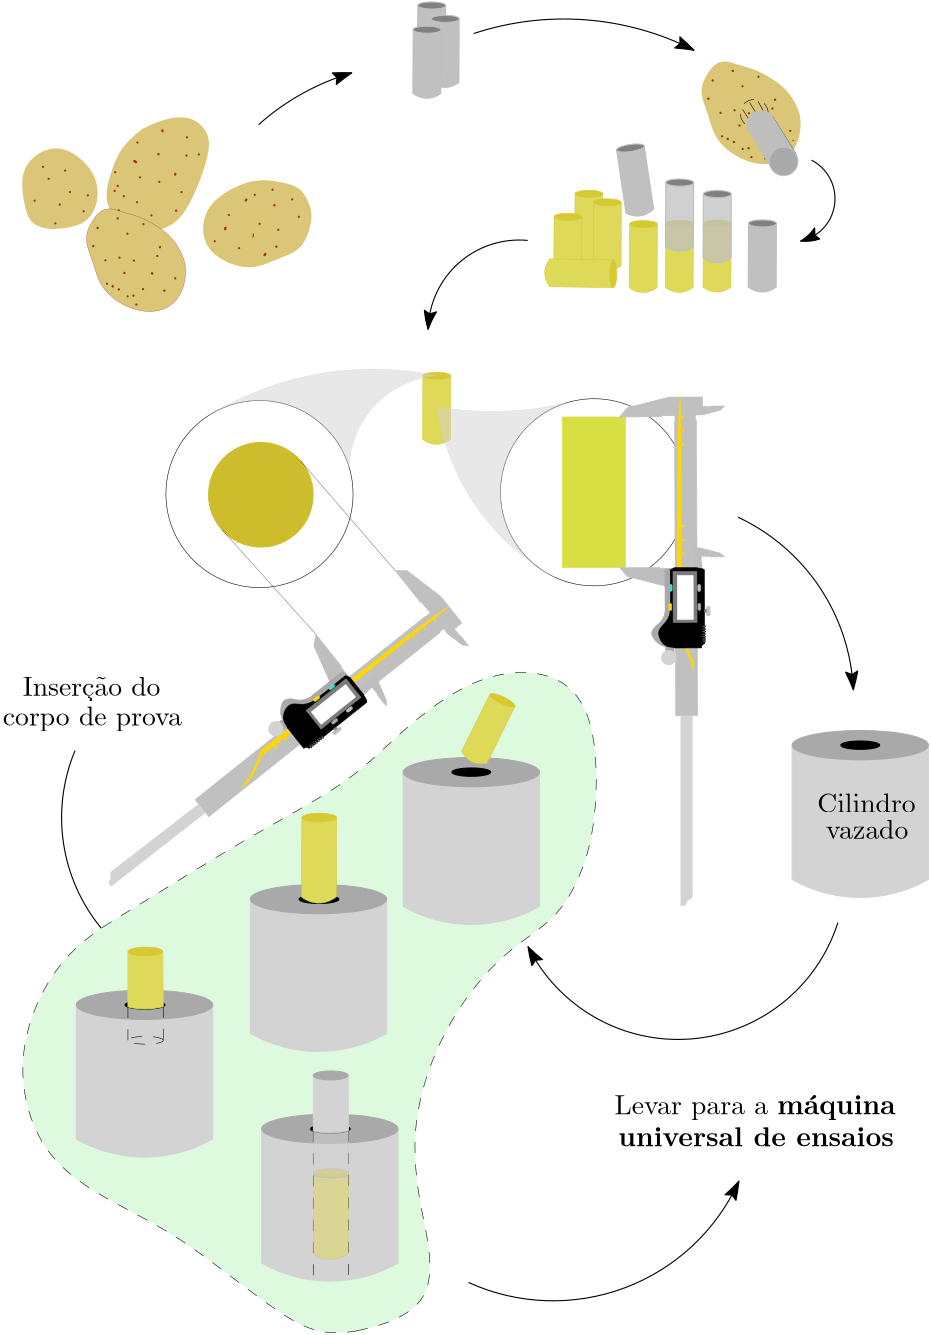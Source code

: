 <?xml version="1.0"?>
<!DOCTYPE ipe SYSTEM "ipe.dtd">
<ipe version="70212" creator="Ipe 7.2.12">
<info created="D:20200710180528" modified="D:20200710185336"/>
<ipestyle name="basic">
<symbol name="arrow/arc(spx)">
<path stroke="sym-stroke" fill="sym-stroke" pen="sym-pen">
0 0 m
-1 0.333 l
-1 -0.333 l
h
</path>
</symbol>
<symbol name="arrow/farc(spx)">
<path stroke="sym-stroke" fill="white" pen="sym-pen">
0 0 m
-1 0.333 l
-1 -0.333 l
h
</path>
</symbol>
<symbol name="arrow/ptarc(spx)">
<path stroke="sym-stroke" fill="sym-stroke" pen="sym-pen">
0 0 m
-1 0.333 l
-0.8 0 l
-1 -0.333 l
h
</path>
</symbol>
<symbol name="arrow/fptarc(spx)">
<path stroke="sym-stroke" fill="white" pen="sym-pen">
0 0 m
-1 0.333 l
-0.8 0 l
-1 -0.333 l
h
</path>
</symbol>
<symbol name="mark/circle(sx)" transformations="translations">
<path fill="sym-stroke">
0.6 0 0 0.6 0 0 e
0.4 0 0 0.4 0 0 e
</path>
</symbol>
<symbol name="mark/disk(sx)" transformations="translations">
<path fill="sym-stroke">
0.6 0 0 0.6 0 0 e
</path>
</symbol>
<symbol name="mark/fdisk(sfx)" transformations="translations">
<group>
<path fill="sym-fill">
0.5 0 0 0.5 0 0 e
</path>
<path fill="sym-stroke" fillrule="eofill">
0.6 0 0 0.6 0 0 e
0.4 0 0 0.4 0 0 e
</path>
</group>
</symbol>
<symbol name="mark/box(sx)" transformations="translations">
<path fill="sym-stroke" fillrule="eofill">
-0.6 -0.6 m
0.6 -0.6 l
0.6 0.6 l
-0.6 0.6 l
h
-0.4 -0.4 m
0.4 -0.4 l
0.4 0.4 l
-0.4 0.4 l
h
</path>
</symbol>
<symbol name="mark/square(sx)" transformations="translations">
<path fill="sym-stroke">
-0.6 -0.6 m
0.6 -0.6 l
0.6 0.6 l
-0.6 0.6 l
h
</path>
</symbol>
<symbol name="mark/fsquare(sfx)" transformations="translations">
<group>
<path fill="sym-fill">
-0.5 -0.5 m
0.5 -0.5 l
0.5 0.5 l
-0.5 0.5 l
h
</path>
<path fill="sym-stroke" fillrule="eofill">
-0.6 -0.6 m
0.6 -0.6 l
0.6 0.6 l
-0.6 0.6 l
h
-0.4 -0.4 m
0.4 -0.4 l
0.4 0.4 l
-0.4 0.4 l
h
</path>
</group>
</symbol>
<symbol name="mark/cross(sx)" transformations="translations">
<group>
<path fill="sym-stroke">
-0.43 -0.57 m
0.57 0.43 l
0.43 0.57 l
-0.57 -0.43 l
h
</path>
<path fill="sym-stroke">
-0.43 0.57 m
0.57 -0.43 l
0.43 -0.57 l
-0.57 0.43 l
h
</path>
</group>
</symbol>
<symbol name="arrow/fnormal(spx)">
<path stroke="sym-stroke" fill="white" pen="sym-pen">
0 0 m
-1 0.333 l
-1 -0.333 l
h
</path>
</symbol>
<symbol name="arrow/pointed(spx)">
<path stroke="sym-stroke" fill="sym-stroke" pen="sym-pen">
0 0 m
-1 0.333 l
-0.8 0 l
-1 -0.333 l
h
</path>
</symbol>
<symbol name="arrow/fpointed(spx)">
<path stroke="sym-stroke" fill="white" pen="sym-pen">
0 0 m
-1 0.333 l
-0.8 0 l
-1 -0.333 l
h
</path>
</symbol>
<symbol name="arrow/linear(spx)">
<path stroke="sym-stroke" pen="sym-pen">
-1 0.333 m
0 0 l
-1 -0.333 l
</path>
</symbol>
<symbol name="arrow/fdouble(spx)">
<path stroke="sym-stroke" fill="white" pen="sym-pen">
0 0 m
-1 0.333 l
-1 -0.333 l
h
-1 0 m
-2 0.333 l
-2 -0.333 l
h
</path>
</symbol>
<symbol name="arrow/double(spx)">
<path stroke="sym-stroke" fill="sym-stroke" pen="sym-pen">
0 0 m
-1 0.333 l
-1 -0.333 l
h
-1 0 m
-2 0.333 l
-2 -0.333 l
h
</path>
</symbol>
<pen name="heavier" value="0.8"/>
<pen name="fat" value="1.2"/>
<pen name="ultrafat" value="2"/>
<symbolsize name="large" value="5"/>
<symbolsize name="small" value="2"/>
<symbolsize name="tiny" value="1.1"/>
<arrowsize name="large" value="10"/>
<arrowsize name="small" value="5"/>
<arrowsize name="tiny" value="3"/>
<color name="red" value="1 0 0"/>
<color name="green" value="0 1 0"/>
<color name="blue" value="0 0 1"/>
<color name="yellow" value="1 1 0"/>
<color name="orange" value="1 0.647 0"/>
<color name="gold" value="1 0.843 0"/>
<color name="purple" value="0.627 0.125 0.941"/>
<color name="gray" value="0.745"/>
<color name="brown" value="0.647 0.165 0.165"/>
<color name="navy" value="0 0 0.502"/>
<color name="pink" value="1 0.753 0.796"/>
<color name="seagreen" value="0.18 0.545 0.341"/>
<color name="turquoise" value="0.251 0.878 0.816"/>
<color name="violet" value="0.933 0.51 0.933"/>
<color name="darkblue" value="0 0 0.545"/>
<color name="darkcyan" value="0 0.545 0.545"/>
<color name="darkgray" value="0.663"/>
<color name="darkgreen" value="0 0.392 0"/>
<color name="darkmagenta" value="0.545 0 0.545"/>
<color name="darkorange" value="1 0.549 0"/>
<color name="darkred" value="0.545 0 0"/>
<color name="lightblue" value="0.678 0.847 0.902"/>
<color name="lightcyan" value="0.878 1 1"/>
<color name="lightgray" value="0.827"/>
<color name="lightgreen" value="0.565 0.933 0.565"/>
<color name="lightyellow" value="1 1 0.878"/>
<dashstyle name="dashed" value="[4] 0"/>
<dashstyle name="dotted" value="[1 3] 0"/>
<dashstyle name="dash dotted" value="[4 2 1 2] 0"/>
<dashstyle name="dash dot dotted" value="[4 2 1 2 1 2] 0"/>
<textsize name="large" value="\large"/>
<textsize name="Large" value="\Large"/>
<textsize name="LARGE" value="\LARGE"/>
<textsize name="huge" value="\huge"/>
<textsize name="Huge" value="\Huge"/>
<textsize name="small" value="\small"/>
<textsize name="footnote" value="\footnotesize"/>
<textsize name="tiny" value="\tiny"/>
<textstyle name="center" begin="\begin{center}" end="\end{center}"/>
<textstyle name="itemize" begin="\begin{itemize}" end="\end{itemize}"/>
<textstyle name="item" begin="\begin{itemize}\item{}" end="\end{itemize}"/>
<gridsize name="4 pts" value="4"/>
<gridsize name="8 pts (~3 mm)" value="8"/>
<gridsize name="16 pts (~6 mm)" value="16"/>
<gridsize name="32 pts (~12 mm)" value="32"/>
<gridsize name="10 pts (~3.5 mm)" value="10"/>
<gridsize name="20 pts (~7 mm)" value="20"/>
<gridsize name="14 pts (~5 mm)" value="14"/>
<gridsize name="28 pts (~10 mm)" value="28"/>
<gridsize name="56 pts (~20 mm)" value="56"/>
<anglesize name="90 deg" value="90"/>
<anglesize name="60 deg" value="60"/>
<anglesize name="45 deg" value="45"/>
<anglesize name="30 deg" value="30"/>
<anglesize name="22.5 deg" value="22.5"/>
<opacity name="10%" value="0.1"/>
<opacity name="30%" value="0.3"/>
<opacity name="50%" value="0.5"/>
<opacity name="75%" value="0.75"/>
<tiling name="falling" angle="-60" step="4" width="1"/>
<tiling name="rising" angle="30" step="4" width="1"/>
</ipestyle>
<page>
<layer name="alpha"/>
<view layers="alpha" active="alpha"/>
<path layer="alpha" matrix="1 0 0 1 16 -48" fill="0.859 0.773 0.467">
168.193 727.742 m
181.514 734.641
192.694 728.456
192.456 718.227
184.678 698.091
177.301 691.257
165.476 690.172
152.891 699.285
157.447 714.798
161.136 722.501
168.193 727.742 c
</path>
<path matrix="1 0 0 1 16 -48" fill="0.859 0.773 0.467">
221.984 707.529 m
212.22 710.241
203.324 708.289
191.825 701.237
188.895 691.148
192.584 681.818
206.579 676.285
215.8 680.624
224.154 683.554
227.3 688.11
230.012 697.223
226.541 704.275
224.696 706.336
221.984 707.529 c
</path>
<path matrix="1 0 0 1 16 -48" fill="0.859 0.773 0.467">
135.946 691.627 m
145.493 692.17
150.809 696.726
152.653 704.863
150.483 713.108
141.696 720.81
133.451 721.027
126.725 716.145
124.229 709.528
125.64 699.113
128.215 692.05
135.946 691.627 c
</path>
<path matrix="1 0 0 1 16 -48" stroke="brown" pen="0.8" cap="1" join="1">
132.322 714.055 m
132.322 714.055 l
</path>
<path matrix="1 0 0 1 16 -48" stroke="brown" pen="0.8" cap="1" join="1">
134.379 709.748 m
134.379 709.748 l
</path>
<path matrix="1 0 0 1 16 -48" stroke="brown" pen="0.8" cap="1" join="1">
140.292 712.705 m
140.292 712.705 l
</path>
<path matrix="1 0 0 1 16 -48" stroke="brown" pen="0.8" cap="1" join="1">
142.028 704.992 m
142.028 704.992 l
</path>
<path matrix="1 0 0 1 16 -48" stroke="brown" pen="0.8" cap="1" join="1">
138.364 700.492 m
138.364 700.492 l
</path>
<path matrix="1 0 0 1 16 -48" stroke="brown" pen="0.8" cap="1" join="1">
129.301 701.842 m
129.301 701.842 l
</path>
<path matrix="1 0 0 1 16 -48" stroke="brown" pen="0.8" cap="1" join="1">
136.757 693.679 m
136.757 693.679 l
</path>
<path matrix="1 0 0 1 16 -48" stroke="brown" pen="0.8" cap="1" join="1">
146.977 698.05 m
146.977 698.05 l
</path>
<path matrix="1 0 0 1 16 -48" stroke="brown" pen="0.8" cap="1" join="1">
148.456 703.771 m
148.456 703.771 l
</path>
<path matrix="1 0 0 1 16 -48" stroke="brown" pen="0.8" cap="1" join="1">
171.366 696.603 m
171.366 696.603 l
</path>
<path matrix="1 0 0 1 16 -48" stroke="brown" pen="0.8" cap="1" join="1">
179.937 711.574 m
179.937 711.249 l
</path>
<path matrix="1 0 0 1 16 -48" stroke="brown" pen="0.8" cap="1" join="1">
174.187 708.645 m
174.187 708.645 l
</path>
<path matrix="1 0 0 1 16 -48" stroke="brown" pen="0.8" cap="1" join="1">
167.243 710.272 m
167.243 710.272 l
</path>
<path matrix="1 0 0 1 16 -48" stroke="brown" pen="0.8" cap="1" join="1">
165.182 716.13 m
165.399 716.13 l
165.725 715.805 l
165.725 715.697 l
165.833 715.697 l
</path>
<path matrix="1 0 0 1 16 -48" stroke="brown" pen="0.8" cap="1" join="1">
173.861 718.626 m
173.97 718.626 l
</path>
<path matrix="1 0 0 1 16 -48" stroke="brown" pen="0.8" cap="1" join="1">
184.168 724.701 m
184.168 724.701 l
</path>
<path matrix="1 0 0 1 16 -48" stroke="brown" pen="0.8" cap="1" join="1">
175.272 727.196 m
175.272 726.979 l
175.38 726.871 l
</path>
<path matrix="1 0 0 1 16 -48" stroke="brown" pen="0.8" cap="1" join="1">
158.131 705.39 m
158.131 705.39 l
</path>
<path matrix="1 0 0 1 16 -48" stroke="brown" pen="0.8" cap="1" join="1">
163.88 693.457 m
163.88 693.457 l
</path>
<path matrix="1 0 0 1 16 -48" stroke="brown" pen="0.8" cap="1" join="1">
182.215 704.956 m
182.215 704.956 l
</path>
<path matrix="1 0 0 1 16 -48" stroke="brown" pen="0.8" cap="1" join="1">
180.262 698.23 m
180.262 698.339 l
</path>
<path matrix="1 0 0 1 16 -48" stroke="brown" pen="0.8" cap="1" join="1">
202.936 684.778 m
202.936 684.778 l
</path>
<path matrix="1 0 0 1 16 -48" stroke="brown" pen="0.8" cap="1" join="1">
217.039 691.395 m
217.039 691.395 l
</path>
<path matrix="1 0 0 1 16 -48" stroke="brown" pen="0.8" cap="1" join="1">
208.577 703.98 m
208.577 703.98 l
</path>
<path matrix="1 0 0 1 16 -48" stroke="brown" pen="0.8" cap="1" join="1">
205.54 702.244 m
205.431 702.136 l
205.431 702.027 l
205.323 702.027 l
205.323 701.919 l
</path>
<path matrix="1 0 0 1 16 -48" stroke="brown" pen="0.8" cap="1" join="1">
199.247 696.711 m
199.247 696.711 l
</path>
<path matrix="1 0 0 1 16 -48" stroke="brown" pen="0.8" cap="1" join="1">
198.054 692.155 m
197.945 692.046 l
197.945 691.612 l
</path>
<path matrix="1 0 0 1 16 -48" stroke="brown" pen="0.8" cap="1" join="1">
194.148 687.273 m
194.148 687.273 l
</path>
<path matrix="1 0 0 1 16 -48" stroke="brown" pen="0.8" cap="1" join="1">
224.416 696.06 m
224.416 696.06 l
</path>
<path matrix="1 0 0 1 16 -48" stroke="brown" pen="0.8" cap="1" join="1">
216.388 685.32 m
216.28 685.32 l
</path>
<path matrix="1 0 0 1 16 -48" stroke="brown" pen="0.8" cap="1" join="1">
212.374 682.716 m
212.374 682.608 l
212.157 682.282 l
212.049 682.282 l
</path>
<path matrix="1 0 0 1 16 -48" stroke="brown" pen="0.8" cap="1" join="1">
210.313 693.565 m
210.313 693.565 l
</path>
<path matrix="1 0 0 1 16 -48" stroke="brown" cap="1" join="1">
208.035 689.877 m
208.035 689.117 l
207.926 688.9 l
207.926 688.792 l
</path>
<path matrix="1 0 0 1 16 -48" stroke="brown" pen="0.8" cap="1" join="1">
222.03 702.353 m
222.03 702.353 l
</path>
<path matrix="1 0 0 1 16 -48" stroke="brown" pen="0.8" cap="1" join="1">
215.629 700.291 m
215.629 700.183 l
</path>
<path matrix="1 0 0 1 16 -48" stroke="brown" pen="0.8" cap="1" join="1">
214.978 705.824 m
214.978 705.824 l
</path>
<path matrix="1 0 0 1 16 -48" stroke="brown" pen="0.8" cap="1" join="1">
166.192 701.323 m
166.192 701.323 l
</path>
<path matrix="1 0 0 1 16 -48" stroke="brown" pen="0.8" cap="1" join="1">
169.671 692.534 m
169.671 692.534 l
</path>
<path matrix="1 0 0 1 16 -48" stroke="brown" pen="0.8" cap="1" join="1">
167.291 693.998 m
167.291 693.998 l
</path>
<path matrix="1 0 0 1 16 -48" stroke="brown" pen="0.8" cap="1" join="1">
161.981 696.013 m
161.981 696.013 l
</path>
<path matrix="1 0 0 1 16 -48" stroke="brown" pen="0.8" cap="1" join="1">
159.6 698.393 m
159.6 698.393 l
</path>
<path matrix="1 0 0 1 16 -48" stroke="brown" pen="0.8" cap="1" join="1">
161.431 703.52 m
161.431 703.52 l
</path>
<path matrix="1 0 0 1 16 -48" stroke="brown" pen="0.8" cap="1" join="1">
159.234 707.182 m
159.234 707.182 l
</path>
<path matrix="1 0 0 1 16 -48" stroke="brown" pen="0.8" cap="1" join="1">
158.319 712.126 m
158.319 712.126 l
</path>
<path matrix="1 0 0 1 27.4613 -36.7026" stroke="brown" fill="0.859 0.773 0.467" pen="0.1" cap="1">
160.714 682.039 m
158.882 683.229
156.596 683.978
156.733 684.509
146.427 687.438 c
142.305 688.306
138.399 683.315
135.361 676.806
139.375 667.801
141.22 659.014
151.743 650.986
163.894 649.901
171.379 656.627
172.79 666.717
170.511 672.683
166.497 678.65
160.714 682.066 c
</path>
<path matrix="1 0 0 1 16 -48" stroke="0.502 0.251 0" pen="0.8" cap="1" join="1">
162.734 689.977 m
162.734 689.977 l
</path>
<path matrix="1 0 0 1 16 -48" stroke="0.502 0.251 0" pen="0.8" cap="1" join="1">
151.991 692.038 m
151.991 692.101 l
</path>
<path matrix="1 0 0 1 16 -48" stroke="0.502 0.251 0" pen="0.8" cap="1" join="1">
159.861 681.358 m
159.861 681.358 l
</path>
<path matrix="1 0 0 1 16 -48" stroke="0.502 0.251 0" pen="0.8" cap="1" join="1">
173.477 681.982 m
173.477 681.982 l
</path>
<path matrix="1 0 0 1 16 -48" stroke="0.502 0.251 0" pen="0.8" cap="1" join="1">
174.414 685.105 m
174.476 685.168 l
</path>
<path matrix="1 0 0 1 16 -48" stroke="0.502 0.251 0" pen="0.8" cap="1" join="1">
179.91 673.925 m
179.91 673.925 l
</path>
<path matrix="1 0 0 1 16 -48" stroke="0.502 0.251 0" pen="0.8" cap="1" join="1">
176.038 669.49 m
175.975 669.49 l
</path>
<path matrix="1 0 0 1 16 -48" stroke="0.502 0.251 0" pen="0.8" cap="1" join="1">
165.919 664.494 m
165.919 664.494 l
</path>
<path matrix="1 0 0 1 16 -48" stroke="0.502 0.251 0" pen="0.8" cap="1" join="1">
164.92 667.742 m
164.92 667.679 l
</path>
<path matrix="1 0 0 1 16 -48" stroke="0.502 0.251 0" pen="0.8" cap="1" join="1">
162.796 667.429 m
162.796 667.429 l
</path>
<path matrix="1 0 0 1 16 -48" stroke="0.502 0.251 0" pen="0.8" cap="1" join="1">
159.673 669.928 m
159.611 669.928 l
</path>
<path matrix="1 0 0 1 16 -48" stroke="0.502 0.251 0" pen="0.8" cap="1" join="1">
157.425 670.989 m
157.425 671.114 l
</path>
<path matrix="1 0 0 1 16 -48" stroke="0.502 0.251 0" pen="0.8" cap="1" join="1">
155.364 671.989 m
155.364 671.989 l
</path>
<path matrix="1 0 0 1 16 -48" stroke="0.502 0.251 0" pen="0.8" cap="1" join="1">
161.61 675.861 m
161.672 675.861 l
</path>
<path matrix="1 0 0 1 16 -48" stroke="0.502 0.251 0" pen="0.8" cap="1" join="1">
168.355 670.053 m
168.355 670.053 l
</path>
<path matrix="1 0 0 1 16 -48" stroke="0.502 0.251 0" pen="0.8" cap="1" join="1">
171.665 675.611 m
171.665 675.736 l
171.541 675.736 l
</path>
<path matrix="1 0 0 1 16 -48" stroke="0.502 0.251 0" pen="0.8" cap="1" join="1">
165.045 680.296 m
165.045 680.296 l
</path>
<path matrix="1 0 0 1 16 -48" stroke="0.502 0.251 0" pen="0.8" cap="1" join="1">
168.48 693.412 m
168.48 693.412 l
</path>
<path matrix="1 0 0 1 16 -48" stroke="0.502 0.251 0" pen="0.8" cap="1" join="1">
159.236 695.536 m
159.236 695.473 l
</path>
<path matrix="1 0 0 1 16 -48" stroke="0.502 0.251 0" pen="0.8" cap="1" join="1">
154.802 680.421 m
154.802 680.421 l
</path>
<path matrix="1 0 0 1 16 -48" stroke="0.502 0.251 0" pen="0.8" cap="1" join="1">
150.429 685.48 m
150.429 685.542 l
</path>
<path matrix="1 0 0 1 16 -48" stroke="0.502 0.251 0" pen="0.8" cap="1" join="1">
188.443 718.543 m
188.443 718.543 l
</path>
<path matrix="1 0 0 1 16 -48" stroke="0.502 0.251 0" pen="0.8" cap="1" join="1">
183.972 718.11 m
183.972 718.11 l
</path>
<path matrix="1 0 0 1 16 -48" stroke="0.502 0.251 0" pen="0.8" cap="1" join="1">
166.327 722.822 m
166.327 722.822 l
</path>
<path matrix="0.524893 0 0 0.777901 106.583 153.99" stroke="gray" fill="0.753">
336.622 733.175 m
336.385 703.468 l
21.3727 0 0 21.3727 345.953 722.579 355.52 703.468 a
355.706 733.023 l
</path>
<path matrix="0.323666 0 0.00209453 0.479679 172.834 373.057" stroke="gray" fill="0.502">
15.5036 0 -0.405716 2.67772 351.976 731.899 e
</path>
<path matrix="0.524893 0 0 0.777901 111.438 149.193" stroke="gray" fill="0.753">
336.622 733.175 m
336.385 703.468 l
21.3727 0 0 21.3727 345.953 722.579 355.52 703.468 a
355.706 733.023 l
</path>
<path matrix="0.323666 0 0.00209453 0.479679 177.689 368.26" stroke="gray" fill="0.502">
15.5036 0 -0.405716 2.67772 351.976 731.899 e
</path>
<path matrix="0.524893 0 0 0.777901 104.922 145.279" stroke="gray" fill="0.753">
336.622 733.175 m
336.385 703.468 l
21.3727 0 0 21.3727 345.953 722.579 355.52 703.468 a
355.706 733.023 l
</path>
<path matrix="0.323666 0 0.00209453 0.479679 171.172 364.346" stroke="gray" fill="0.502">
15.5036 0 -0.405716 2.67772 351.976 731.899 e
</path>
<path matrix="1 0 0 1 237.432 5.0694" stroke="brown" pen="0.8" cap="1" join="1">
163.88 693.457 m
163.88 693.457 l
</path>
<path matrix="1 0 0 1 237.432 5.0694" stroke="brown" pen="0.8" cap="1" join="1">
169.671 692.534 m
169.671 692.534 l
</path>
<path matrix="1 0 0 1 237.432 5.0694" stroke="brown" pen="0.8" cap="1" join="1">
167.291 693.998 m
167.291 693.998 l
</path>
<path matrix="1 0 0 1 237.432 5.0694" stroke="brown" pen="0.8" cap="1" join="1">
161.981 696.013 m
161.981 696.013 l
</path>
<path matrix="1 0 0 1 248.894 16.3668" fill="0.859 0.773 0.467">
160.714 682.039 m
158.882 683.229
156.596 683.978
156.733 684.509
146.427 687.438 c
142.305 688.306
138.399 683.315
135.361 676.806
139.375 667.801
141.22 659.014
151.743 650.986
163.894 649.901
171.379 656.627
172.79 666.717
170.511 672.683
166.497 678.65
160.714 682.066 c
</path>
<path matrix="1 0 0 1 237.432 5.0694" stroke="0.502 0.251 0" pen="0.8" cap="1" join="1">
162.734 689.977 m
162.734 689.977 l
</path>
<path matrix="1 0 0 1 237.432 5.0694" stroke="0.502 0.251 0" pen="0.8" cap="1" join="1">
151.991 692.038 m
151.991 692.101 l
</path>
<path matrix="1 0 0 1 237.432 5.0694" stroke="0.502 0.251 0" pen="0.8" cap="1" join="1">
159.861 681.358 m
159.861 681.358 l
</path>
<path matrix="1 0 0 1 237.432 5.0694" stroke="0.502 0.251 0" pen="0.8" cap="1" join="1">
173.477 681.982 m
173.477 681.982 l
</path>
<path matrix="1 0 0 1 237.432 5.0694" stroke="0.502 0.251 0" pen="0.8" cap="1" join="1">
174.414 685.105 m
174.476 685.168 l
</path>
<path matrix="1 0 0 1 237.432 5.0694" stroke="0.502 0.251 0" pen="0.8" cap="1" join="1">
179.91 673.925 m
179.91 673.925 l
</path>
<path matrix="1 0 0 1 237.432 5.0694" stroke="0.502 0.251 0" pen="0.8" cap="1" join="1">
176.038 669.49 m
175.975 669.49 l
</path>
<path matrix="1 0 0 1 237.432 5.0694" stroke="0.502 0.251 0" pen="0.8" cap="1" join="1">
172.79 663.807 m
172.79 663.807 l
</path>
<path matrix="1 0 0 1 237.432 5.0694" stroke="0.502 0.251 0" pen="0.8" cap="1" join="1">
170.978 663.994 m
170.916 663.994 l
</path>
<path matrix="1 0 0 1 237.432 5.0694" stroke="0.502 0.251 0" pen="0.8" cap="1" join="1">
165.919 664.494 m
165.919 664.494 l
</path>
<path matrix="1 0 0 1 237.432 5.0694" stroke="0.502 0.251 0" pen="0.8" cap="1" join="1">
164.92 667.742 m
164.92 667.679 l
</path>
<path matrix="1 0 0 1 237.432 5.0694" stroke="0.502 0.251 0" pen="0.8" cap="1" join="1">
162.796 667.429 m
162.796 667.429 l
</path>
<path matrix="1 0 0 1 237.432 5.0694" stroke="0.502 0.251 0" pen="0.8" cap="1" join="1">
159.673 669.928 m
159.611 669.928 l
</path>
<path matrix="1 0 0 1 237.432 5.0694" stroke="0.502 0.251 0" pen="0.8" cap="1" join="1">
157.425 670.989 m
157.425 671.114 l
</path>
<path matrix="1 0 0 1 237.432 5.0694" stroke="0.502 0.251 0" pen="0.8" cap="1" join="1">
155.364 671.989 m
155.364 671.989 l
</path>
<path matrix="1 0 0 1 237.432 5.0694" stroke="0.502 0.251 0" pen="0.8" cap="1" join="1">
161.61 675.861 m
161.672 675.861 l
</path>
<path matrix="1 0 0 1 237.432 5.0694" stroke="0.502 0.251 0" pen="0.8" cap="1" join="1">
168.355 670.053 m
168.355 670.053 l
</path>
<path matrix="1 0 0 1 237.432 5.0694" stroke="0.502 0.251 0" pen="0.8" cap="1" join="1">
171.665 675.611 m
171.665 675.736 l
171.541 675.736 l
</path>
<path matrix="1 0 0 1 237.432 5.0694" stroke="0.502 0.251 0" pen="0.8" cap="1" join="1">
165.045 680.296 m
165.045 680.296 l
</path>
<path matrix="1 0 0 1 237.432 5.0694" stroke="0.502 0.251 0" pen="0.8" cap="1" join="1">
168.48 693.412 m
168.48 693.412 l
</path>
<path matrix="1 0 0 1 237.432 5.0694" stroke="0.502 0.251 0" pen="0.8" cap="1" join="1">
159.236 695.536 m
159.236 695.473 l
</path>
<path matrix="1 0 0 1 237.432 5.0694" stroke="0.502 0.251 0" pen="0.8" cap="1" join="1">
154.802 680.421 m
154.802 680.421 l
</path>
<path matrix="1 0 0 1 237.432 5.0694" stroke="0.502 0.251 0" pen="0.8" cap="1" join="1">
150.429 685.48 m
150.429 685.542 l
</path>
<path matrix="1 0 0 1 -17.2371 -16.9247" stroke="0" cap="1">
435.568 692.446 m
435.568 692.446 l
</path>
<path matrix="0.791578 0 0 0.791578 67.1245 134.593" stroke="0" dash="dashed" pen="0.2">
6.36092 0 0 6.36092 426.064 695.68 e
</path>
<path matrix="0.791578 0 0 0.791578 69.5888 130.479" stroke="0">
441.879 682.418 m
431.032 699.654 l
</path>
<path matrix="0.791578 0 0 0.791578 69.5893 130.479" stroke="0" dash="dashed" pen="0.2">
420.342 698.486 m
417.158 703.505 l
</path>
<path matrix="0.791578 0 0 0.791578 69.5893 130.479" stroke="0" dash="dashed" pen="0.2">
423.507 701.519 m
420.307 706.663 l
</path>
<path matrix="0.791578 0 0 0.791578 69.5893 130.479" stroke="0" dash="dashed" pen="0.2">
427.149 701.959 m
424.251 707.103 l
</path>
<path matrix="0.791578 0 0 0.791578 69.589 130.48" stroke="gray" fill="gray">
441.739 682.641 m
6.49604 0 0 6.49604 436.312 679.07 430.125 677.09 a
421.254 691.519 l
6.36243 0 0 -6.36243 426.058 695.69 431.805 698.421 a
441.385 683.128 l
</path>
<path matrix="0.791578 0 0 0.791578 69.5892 130.48" stroke="gray" fill="darkgray">
6.49604 0 0 6.49604 436.312 679.07 e
</path>
<path matrix="0.524893 0 0 0.777901 163.18 86.226" stroke="0.839 0.788 0.196" fill="0.875 0.851 0.349" pen="0.2">
336.622 733.175 m
336.385 703.468 l
21.3727 0 0 21.3727 345.953 722.579 355.52 703.468 a
355.706 733.023 l
</path>
<path matrix="0.323666 0 0.00209453 0.479679 229.43 305.293" stroke="0.839 0.788 0.196" fill="0.839 0.788 0.196" pen="0.2">
15.5036 0 -0.405716 2.67772 351.976 731.899 e
</path>
<path matrix="0.524893 0 0 0.777901 169.834 83.1423" stroke="0.839 0.788 0.196" fill="0.875 0.851 0.349" pen="0.2">
336.622 733.175 m
336.385 703.468 l
21.3727 0 0 21.3727 345.953 722.579 355.52 703.468 a
355.706 733.023 l
</path>
<path matrix="0.323666 0 0.00209453 0.479679 236.084 302.209" stroke="0.839 0.788 0.196" fill="0.839 0.788 0.196" pen="0.2">
15.5036 0 -0.405716 2.67772 351.976 731.899 e
</path>
<path matrix="0.524893 0 0 0.777901 155.634 77.9495" stroke="0.839 0.788 0.196" fill="0.875 0.851 0.349" pen="0.2">
336.622 733.175 m
336.385 703.468 l
21.3727 0 0 21.3727 345.953 722.579 355.52 703.468 a
355.706 733.023 l
</path>
<path matrix="0.323666 0 0.00209453 0.479679 221.884 297.016" stroke="0.839 0.788 0.196" fill="0.839 0.788 0.196" pen="0.2">
15.5036 0 -0.405716 2.67772 351.976 731.899 e
</path>
<path matrix="-0.00108152 -0.524871 0.777919 -0.00706211 -216.15 814.464" stroke="0.839 0.788 0.196" fill="0.875 0.851 0.349" pen="0.2">
336.622 733.175 m
336.385 703.468 l
21.3727 0 0 21.3727 345.953 722.579 355.52 703.468 a
355.706 733.023 l
</path>
<path matrix="-0.0006669 -0.323653 0.479685 -0.00644917 2.7849 746.228" stroke="0.839 0.788 0.196" fill="0.839 0.788 0.196" pen="0.2">
15.5036 0 -0.405716 2.67772 351.976 731.899 e
</path>
<path matrix="0.524893 0 0 0.777901 209.374 75.5077" stroke="0.839 0.788 0.196" fill="0.875 0.851 0.349" pen="0.2">
336.622 733.175 m
336.385 703.468 l
21.3727 0 0 21.3727 345.953 722.579 355.52 703.468 a
355.706 733.023 l
</path>
<path matrix="0.323666 0 0.00209453 0.479679 275.624 294.574" stroke="0.839 0.788 0.196" fill="0.839 0.788 0.196" pen="0.2">
15.5036 0 -0.405716 2.67772 351.976 731.899 e
</path>
<path matrix="0.524893 0 0 0.777901 209.395 86.123" stroke="gray" fill="0.753" opacity="75%" stroke-opacity="opaque">
336.622 733.175 m
336.385 703.468 l
21.3727 0 0 21.3727 345.953 722.579 355.52 703.468 a
355.706 733.023 l
</path>
<path matrix="0.323666 0 0.00209453 0.479679 275.645 305.19" stroke="gray" fill="0.502">
15.5036 0 -0.405716 2.67772 351.976 731.899 e
</path>
<path matrix="0.524893 0 0 0.777901 195.796 75.4091" stroke="0.839 0.788 0.196" fill="0.875 0.851 0.349" pen="0.2">
336.622 733.175 m
336.385 703.468 l
21.3727 0 0 21.3727 345.953 722.579 355.52 703.468 a
355.706 733.023 l
</path>
<path matrix="0.323666 0 0.00209453 0.479679 262.046 294.476" stroke="0.839 0.788 0.196" fill="0.839 0.788 0.196" pen="0.2">
15.5036 0 -0.405716 2.67772 351.976 731.899 e
</path>
<path matrix="0.524893 0 0 0.777901 195.87 90.253" stroke="gray" fill="0.753" opacity="75%" stroke-opacity="opaque">
336.622 733.175 m
336.385 703.468 l
21.3727 0 0 21.3727 345.953 722.579 355.52 703.468 a
355.706 733.023 l
</path>
<path matrix="0.323666 0 0.00209453 0.479679 262.12 309.32" stroke="gray" fill="0.502">
15.5036 0 -0.405716 2.67772 351.976 731.899 e
</path>
<path matrix="0.524893 0 0 0.777901 182.794 75.332" stroke="0.839 0.788 0.196" fill="0.875 0.851 0.349" pen="0.2">
336.622 733.175 m
336.385 703.468 l
21.3727 0 0 21.3727 345.953 722.579 355.52 703.468 a
355.706 733.023 l
</path>
<path matrix="0.323666 0 0.00209453 0.479679 249.044 294.398" stroke="0.839 0.788 0.196" fill="0.839 0.788 0.196" pen="0.2">
15.5036 0 -0.405716 2.67772 351.976 731.899 e
</path>
<path matrix="0.518722 0.0802498 -0.118932 0.768756 267.398 81.601" stroke="gray" fill="0.753">
336.622 733.175 m
336.385 703.468 l
21.3727 0 0 21.3727 345.953 722.579 355.52 703.468 a
355.706 733.023 l
</path>
<path matrix="0.319861 0.0494846 -0.0712672 0.47436 299.377 308.221" stroke="gray" fill="0.502">
15.5036 0 -0.405716 2.67772 351.976 731.899 e
</path>
<path matrix="0.524893 0 0 0.777901 225.645 75.5466" stroke="gray" fill="0.753">
336.622 733.175 m
336.385 703.468 l
21.3727 0 0 21.3727 345.953 722.579 355.52 703.468 a
355.706 733.023 l
</path>
<path matrix="0.323666 0 0.00209453 0.479679 291.895 294.613" stroke="gray" fill="0.502">
15.5036 0 -0.405716 2.67772 351.976 731.899 e
</path>
<path matrix="0.524843 0.00548878 -0.00267626 0.777946 110.357 18.7836" stroke="0.839 0.788 0.196" fill="0.875 0.851 0.349" pen="0.2">
336.622 733.175 m
336.385 703.468 l
21.3727 0 0 21.3727 345.953 722.579 355.52 703.468 a
355.706 733.023 l
</path>
<path matrix="0.323636 0.00338457 0.00044408 0.479728 175.848 238.555" stroke="0.839 0.788 0.196" fill="0.839 0.788 0.196" pen="0.2">
15.5036 0 -0.405716 2.67772 351.976 731.899 e
</path>
<path matrix="1 0 0 1 42.8807 -49.4927" stroke="black" pen="0.2">
33.6811 0 0 33.6811 183.383 597.759 e
</path>
<path matrix="1 0 0 1 163.313 -48.8688" stroke="black" pen="0.2">
33.6811 0 0 33.6811 183.383 597.759 e
</path>
<path matrix="1 0 0 1 42.8807 -49.4927" stroke="0.804 0.741 0.173" fill="0.804 0.741 0.173">
18.8087 0 0 18.8087 183.87 597.487 e
</path>
<path matrix="1 0 0 1 42.8807 -49.4927" stroke="0.847 0.875 0.259" fill="0.847 0.875 0.259" pen="0.2">
315.216 571.266 m
315.216 625.499 l
292.413 625.499 l
292.413 571.266 l
h
</path>
<path matrix="-0.770003 -0.613168 0.613168 -0.770003 120.074 1012.56" stroke="gray" fill="0.753" pen="0.2" join="1">
188.078 488.857 m
188.078 504.127 l
187.719 504.127 l
187.719 509.121 l
189.801 509.121 l
189.831 508.941 l
297.458 508.941 l
297.458 516.977 l
189.415 516.977 l
189.39 516.977 l
189.39 516.977 l
189.36 516.665 l
187.43 516.665 l
187.43 519.365 l
185.778 525.641 l
184.206 527.316 l
184.206 522.263 l
184.388 522.12 l
184.388 519.223 l
180.881 519.223 l
180.881 506.933 l
180.881 506.933 l
184.687 491.65 l
h
</path>
<path matrix="-0.770003 -0.613168 0.613168 -0.770003 120.074 1012.56" stroke="gold" fill="gold" pen="0.05" join="1">
282.064 516.114 m
36.2248 0 0 36.2248 288.797 480.52 267.614 509.906 a
267.614 509.906 l
180.904 509.906
180.874 511.636 c
187.546 511.636 l
187.566 512.678 l
188.146 512.678 l
188.159 511.7 l
192.549 511.7 l
192.553 512.779 l
193.093 512.779 l
193.109 511.71 l
197.509 511.71 l
197.488 512.732 l
198.038 512.742 l
198.038 511.702 l
227.271 511.702 l
227.261 512.712 l
227.921 512.722 l
227.923 511.716 l
232.353 511.716 l
232.328 512.741 l
232.928 512.751 l
232.938 511.729 l
237.355 511.729 l
237.308 512.721 l
237.888 512.721 l
237.889 511.733 l
242.319 511.733 l
242.315 512.724 l
242.905 512.714 l
242.903 511.718 l
247.283 511.718 l
247.285 512.744 l
247.845 512.744 l
247.878 511.736 l
252.217 511.736 l
252.23 512.692 l
252.87 512.682 l
252.878 511.721 l
257.191 511.721 l
257.19 512.752 l
257.89 512.732 l
257.861 511.725 l
262.174 511.725 l
262.16 512.812 l
262.82 512.822 l
262.819 511.636 l
268.585 511.636 l
34.8483 0 0 -34.8483 287.746 482.528 278.45 516.114 a
</path>
<path matrix="1 0 0 1 42.8807 -49.4927" stroke="black" pen="0.1">
198.061 609.832 m
232.124 570.301 l
</path>
<path matrix="1 0 0 1 42.8807 -49.4927" stroke="black" pen="0.1">
169.84 584.96 m
203.745 547.225 l
</path>
<path matrix="-0.770003 -0.613168 0.613168 -0.770003 99.1786 995.7" stroke="gray" fill="gray" pen="0.2">
204.834 505.805 m
201.193 491.797 l
197.964 489.067 l
197.964 504.002 l
198.257 504.002 l
198.257 509.721 l
204.834 505.805 l
</path>
<path matrix="-0.770003 -0.613168 0.613168 -0.770003 97.9511 997.18" stroke="gray" fill="gray" pen="0.2">
198.429 519.204 m
196.289 519.214 l
196.199 518.934 l
193.949 518.944 l
193.954 522.231 l
194.204 522.231 l
194.204 526.124 l
194.117 527.484 l
192.767 525.804 l
190.869 518.739 l
190.849 517.009 l
189.369 516.979 l
189.079 516.039 l
198.399 516.039 l
198.429 519.204 l
</path>
<path matrix="-0.770003 -0.613168 0.613168 -0.770003 99.1786 995.7" stroke="darkgray" fill="darkgray" pen="0.2">
198.052 509.201 m
198.878 505.639 l
212.653 505.639 l
6.98516 0 0 -6.98516 213.255 498.68 217.643 504.115 a
7.29792 0 0 -7.29792 213.077 498.422 219.175 502.431 a
5.45186 0 0 5.45186 223.388 505.891 221.286 500.861 a
2.26284 0 0 2.26284 222.11 502.968 222.922 500.856 a
7.32019 0 0 7.32019 219.892 507.52 226.888 505.366 a
28.5199 0 0 28.5199 199.081 511.701 227.438 508.664 a
h
</path>
<path matrix="-0.770003 -0.613168 0.613168 -0.770003 99.1172 995.74" stroke="0" fill="black" pen="0.2">
198.829 520.138 m
198.469 519.648
198.249 519.098
198.177 517.472 c
198.177 517.472 l
198.033 517.472 l
198.033 509.277 l
198.881 507.642 l
204.185 507.642 l
206.714 507.691 l
209.989 507.691 l
213.594 507.568 l
7.33656 0 0 -7.33656 213.272 500.238 217.611 506.155 a
1514.29 0 0 1514.29 1219.5 1641.62 219.872 504.163 a
3.20596 0 0 3.20596 222.051 506.514 222.471 503.336 a
6.17394 0 0 6.17394 221.551 509.441 225.509 504.703 a
4.65517 0 0 4.65517 222.569 508.313 226.321 505.557 a
6.344 0 0 6.344 221.088 509.143 227.419 508.74 a
227.419 519.016 l
1.26569 0 0 -1.26569 227.191 520.261 225.929 520.165 a
225.077 520.165 l
219.345 520.138 l
198.794 520.138 l
</path>
<path matrix="-0.770003 -0.613168 0.613168 -0.770003 99.1661 995.74" stroke="turquoise" fill="turquoise" pen="0.2">
204.72 508.301 m
206.25 508.301 l
0.53231 0 0 -0.53231 206.188 507.772 206.22 507.241 a
204.72 507.241 l
0.530395 0 0 -0.530395 204.7 507.771 204.72 508.301 a
h
</path>
<path matrix="-0.770003 -0.613168 0.613168 -0.770003 99.0005 995.82" stroke="gold" fill="gold" pen="0.2">
211.634 508.3 m
213.164 508.3 l
0.53231 0 0 -0.53231 213.102 507.771 213.134 507.24 a
211.634 507.24 l
0.530395 0 0 -0.530395 211.614 507.77 211.634 508.3 a
h
</path>
<path matrix="-0.770003 -0.613168 0.613168 -0.770003 99.2226 995.76" stroke="0" fill="gray" pen="0.2">
0.241868 0 0 0.66 219.611 519.83 e
</path>
<path matrix="-0.770003 -0.613168 0.613168 -0.770003 98.4681 995.16" stroke="0" fill="gray" pen="0.2">
0.241868 0 0 0.66 219.611 519.83 e
</path>
<path matrix="-0.770003 -0.613168 0.613168 -0.770003 97.7443 994.58" stroke="0" fill="gray" pen="0.2">
0.241868 0 0 0.66 219.611 519.83 e
</path>
<path matrix="-0.770003 -0.613168 0.613168 -0.770003 96.982 993.98" stroke="0" fill="gray" pen="0.2">
0.241868 0 0 0.66 219.611 519.83 e
</path>
<path matrix="-0.770003 -0.613168 0.613168 -0.770003 96.2813 993.42" stroke="0" fill="gray" pen="0.2">
0.241868 0 0 0.66 219.611 519.83 e
</path>
<path matrix="-0.770003 -0.613168 0.613168 -0.770003 95.6268 992.9" stroke="0" fill="gray" pen="0.2">
0.241868 0 0 0.66 219.611 519.83 e
</path>
<path matrix="-0.770003 -0.613168 0.613168 -0.770003 94.9954 992.4" stroke="0" fill="gray" pen="0.2">
0.241868 0 0 0.66 219.611 519.83 e
</path>
<path matrix="-0.770003 -0.613168 0.613168 -0.770003 105.486 987.67" stroke="gray" fill="gray" pen="0.2">
204.72 508.301 m
206.25 508.301 l
0.53231 0 0 -0.53231 206.188 507.772 206.22 507.241 a
204.72 507.241 l
0.530395 0 0 -0.530395 204.7 507.771 204.72 508.301 a
h
</path>
<path matrix="-0.770003 -0.613168 0.613168 -0.770003 100.178 983.397" stroke="darkgray" fill="darkgray" pen="0.2">
204.72 508.301 m
206.25 508.301 l
0.53231 0 0 -0.53231 206.188 507.772 206.22 507.241 a
204.72 507.241 l
0.530395 0 0 -0.530395 204.7 507.771 204.72 508.301 a
h
</path>
<path matrix="-0.770003 -0.613168 0.613168 -0.770003 99.0677 995.73" stroke="0.486" fill="0.486" pen="0.2">
199.394 517.411 m
199.394 508.668 l
218.061 508.668 l
218.061 517.411 l
h
</path>
<path matrix="-0.770003 -0.613168 0.613168 -0.770003 99.1318 995.8" stroke="white" fill="1" pen="0.2">
200.932 516.066 m
200.932 510.254 l
217.034 510.254 l
217.034 516.066 l
h
</path>
<path matrix="-0.770003 -0.613168 0.613168 -0.770003 99.2132 995.59" stroke="gray" fill="gray" pen="0.05">
212.156 521.881 m
212.156 520.701 l
215.676 520.701 l
215.676 521.881 l
h
</path>
<path matrix="-0.770003 -0.613168 0.613168 -0.770003 99.2132 995.59" stroke="lightgray" fill="lightgray" pen="0.05">
212.416 522.221 m
212.416 521.881 l
215.366 521.881 l
215.366 522.221 l
h
</path>
<path matrix="-0.770003 -0.613168 0.613168 -0.770003 99.2132 995.59" stroke="0.486" fill="0.486" pen="0.05">
213.236 520.701 m
213.236 519.956 l
214.526 519.956 l
214.526 520.701 l
h
</path>
<path matrix="-0.770003 -0.613168 0.613168 -0.770003 99.2132 995.59" stroke="lightgray" fill="lightgray" pen="0.05">
2.76279 0 0 2.76279 230.896 506.798 e
</path>
<path matrix="-0.770003 -0.613168 0.613168 -0.770003 99.2132 995.59" stroke="darkgray" fill="darkgray" pen="0.05">
226.916 505.564 m
228.424 505.564 l
2.76279 0 0 -2.76279 230.896 506.798 229.066 508.868 a
227.399 508.868 l
23.4382 0 0 -23.4382 204.024 510.592 226.916 505.564 a
h
</path>
<path matrix="0.00394635 -0.984309 0.984309 0.00394635 -126.023 759.204" stroke="gray" fill="0.753" pen="0.2" join="1">
188.078 488.857 m
188.078 504.127 l
187.719 504.127 l
187.719 509.121 l
189.801 509.121 l
189.831 508.941 l
297.458 508.941 l
297.458 516.977 l
189.415 516.977 l
189.39 516.977 l
189.39 516.977 l
189.36 516.665 l
187.43 516.665 l
187.43 519.365 l
185.778 525.641 l
184.206 527.316 l
184.206 522.263 l
184.388 522.12 l
184.388 519.223 l
180.881 519.223 l
180.881 506.933 l
180.881 506.933 l
184.687 491.65 l
h
</path>
<path matrix="0.00394635 -0.984309 0.984309 0.00394635 -126.371 758.763" stroke="gold" fill="gold" pen="0.05" join="1">
282.064 516.114 m
36.2248 0 0 36.2248 288.797 480.52 267.614 509.906 a
267.614 509.906 l
180.904 509.906
180.874 511.636 c
187.546 511.636 l
187.566 512.678 l
188.146 512.678 l
188.159 511.7 l
192.549 511.7 l
192.553 512.779 l
193.093 512.779 l
193.109 511.71 l
197.509 511.71 l
197.488 512.732 l
198.038 512.742 l
198.038 511.702 l
227.271 511.702 l
227.261 512.712 l
227.921 512.722 l
227.923 511.716 l
232.353 511.716 l
232.328 512.741 l
232.928 512.751 l
232.938 511.729 l
237.355 511.729 l
237.308 512.721 l
237.888 512.721 l
237.889 511.733 l
242.319 511.733 l
242.315 512.724 l
242.905 512.714 l
242.903 511.718 l
247.283 511.718 l
247.285 512.744 l
247.845 512.744 l
247.878 511.736 l
252.217 511.736 l
252.23 512.692 l
252.87 512.682 l
252.878 511.721 l
257.191 511.721 l
257.19 512.752 l
257.89 512.732 l
257.861 511.725 l
262.174 511.725 l
262.16 512.812 l
262.82 512.822 l
262.819 511.636 l
268.585 511.636 l
34.8483 0 0 -34.8483 287.746 482.528 278.45 516.114 a
</path>
<path matrix="0.00394635 -0.984309 0.984309 0.00394635 -126.269 714.701" stroke="gray" fill="gray" pen="0.2">
204.834 505.805 m
201.193 491.797 l
197.964 489.067 l
197.964 504.002 l
198.257 504.002 l
198.257 509.721 l
204.834 505.805 l
</path>
<path matrix="0.00394635 -0.984309 0.984309 0.00394635 -126.269 714.701" stroke="gray" fill="gray" pen="0.2">
198.429 519.204 m
196.289 519.214 l
196.199 518.934 l
193.949 518.944 l
193.954 522.231 l
194.204 522.231 l
194.204 526.124 l
194.117 527.484 l
192.767 525.804 l
190.869 518.739 l
190.849 517.009 l
189.369 516.979 l
189.079 516.039 l
198.399 516.039 l
198.429 519.204 l
</path>
<path matrix="0.00394635 -0.984309 0.984309 0.00394635 -126.269 714.701" stroke="darkgray" fill="darkgray" pen="0.2">
198.052 509.201 m
198.878 505.639 l
212.653 505.639 l
6.98516 0 0 -6.98516 213.255 498.68 217.643 504.115 a
7.29792 0 0 -7.29792 213.077 498.422 219.175 502.431 a
5.45186 0 0 5.45186 223.388 505.891 221.286 500.861 a
2.26284 0 0 2.26284 222.11 502.968 222.922 500.856 a
7.32019 0 0 7.32019 219.892 507.52 226.888 505.366 a
28.5199 0 0 28.5199 199.081 511.701 227.438 508.664 a
h
</path>
<path matrix="0.00394635 -0.984309 0.984309 0.00394635 -126.338 714.678" stroke="0" fill="black" pen="0.2">
198.829 520.138 m
198.469 519.648
198.249 519.098
198.177 517.472 c
198.177 517.472 l
198.033 517.472 l
198.033 509.277 l
198.881 507.642 l
204.185 507.642 l
206.714 507.691 l
209.989 507.691 l
213.594 507.568 l
7.33656 0 0 -7.33656 213.272 500.238 217.611 506.155 a
1514.29 0 0 1514.29 1219.5 1641.62 219.872 504.163 a
3.20596 0 0 3.20596 222.051 506.514 222.471 503.336 a
6.17394 0 0 6.17394 221.551 509.441 225.509 504.703 a
4.65517 0 0 4.65517 222.569 508.313 226.321 505.557 a
6.344 0 0 6.344 221.088 509.143 227.419 508.74 a
227.419 519.016 l
1.26569 0 0 -1.26569 227.191 520.261 225.929 520.165 a
225.077 520.165 l
219.345 520.138 l
198.794 520.138 l
</path>
<path matrix="0.00394635 -0.984309 0.984309 0.00394635 -126.308 714.716" stroke="turquoise" fill="turquoise" pen="0.2">
204.72 508.301 m
206.25 508.301 l
0.53231 0 0 -0.53231 206.188 507.772 206.22 507.241 a
204.72 507.241 l
0.530395 0 0 -0.530395 204.7 507.771 204.72 508.301 a
h
</path>
<path matrix="0.00394635 -0.984309 0.984309 0.00394635 -126.474 714.636" stroke="gold" fill="gold" pen="0.2">
211.634 508.3 m
213.164 508.3 l
0.53231 0 0 -0.53231 213.102 507.771 213.134 507.24 a
211.634 507.24 l
0.530395 0 0 -0.530395 211.614 507.77 211.634 508.3 a
h
</path>
<path matrix="0.00394635 -0.984309 0.984309 0.00394635 -126.289 714.773" stroke="0" fill="gray" pen="0.2">
0.241868 0 0 0.66 219.611 519.83 e
</path>
<path matrix="0.00394635 -0.984309 0.984309 0.00394635 -126.286 713.809" stroke="0" fill="gray" pen="0.2">
0.241868 0 0 0.66 219.611 519.83 e
</path>
<path matrix="0.00394635 -0.984309 0.984309 0.00394635 -126.279 712.882" stroke="0" fill="gray" pen="0.2">
0.241868 0 0 0.66 219.611 519.83 e
</path>
<path matrix="0.00394635 -0.984309 0.984309 0.00394635 -126.281 711.912" stroke="0" fill="gray" pen="0.2">
0.241868 0 0 0.66 219.611 519.83 e
</path>
<path matrix="0.00394635 -0.984309 0.984309 0.00394635 -126.275 711.015" stroke="0" fill="gray" pen="0.2">
0.241868 0 0 0.66 219.611 519.83 e
</path>
<path matrix="0.00394635 -0.984309 0.984309 0.00394635 -126.273 710.179" stroke="0" fill="gray" pen="0.2">
0.241868 0 0 0.66 219.611 519.83 e
</path>
<path matrix="0.00394635 -0.984309 0.984309 0.00394635 -126.272 709.373" stroke="0" fill="gray" pen="0.2">
0.241868 0 0 0.66 219.611 519.83 e
</path>
<path matrix="0.00394635 -0.984309 0.984309 0.00394635 -116.059 714.676" stroke="gray" fill="gray" pen="0.2">
204.72 508.301 m
206.25 508.301 l
0.53231 0 0 -0.53231 206.188 507.772 206.22 507.241 a
204.72 507.241 l
0.530395 0 0 -0.530395 204.7 507.771 204.72 508.301 a
h
</path>
<path matrix="0.00394635 -0.984309 0.984309 0.00394635 -115.999 707.864" stroke="darkgray" fill="darkgray" pen="0.2">
204.72 508.301 m
206.25 508.301 l
0.53231 0 0 -0.53231 206.188 507.772 206.22 507.241 a
204.72 507.241 l
0.530395 0 0 -0.530395 204.7 507.771 204.72 508.301 a
h
</path>
<path matrix="0.00394635 -0.984309 0.984309 0.00394635 -126.361 714.633" stroke="0.486" fill="0.486" pen="0.2">
199.394 517.411 m
199.394 508.668 l
218.061 508.668 l
218.061 517.411 l
h
</path>
<path matrix="0.00394635 -0.984309 0.984309 0.00394635 -126.376 714.727" stroke="white" fill="1" pen="0.2">
200.932 516.066 m
200.932 510.254 l
217.034 510.254 l
217.034 516.066 l
h
</path>
<path matrix="0.00394635 -0.984309 0.984309 0.00394635 -126.161 714.66" stroke="gray" fill="gray" pen="0.05">
212.156 521.881 m
212.156 520.701 l
215.676 520.701 l
215.676 521.881 l
h
</path>
<path matrix="0.00394635 -0.984309 0.984309 0.00394635 -126.161 714.66" stroke="lightgray" fill="lightgray" pen="0.05">
212.416 522.221 m
212.416 521.881 l
215.366 521.881 l
215.366 522.221 l
h
</path>
<path matrix="0.00394635 -0.984309 0.984309 0.00394635 -126.161 714.66" stroke="0.486" fill="0.486" pen="0.05">
213.236 520.701 m
213.236 519.956 l
214.526 519.956 l
214.526 520.701 l
h
</path>
<path matrix="0.00394635 -0.984309 0.984309 0.00394635 -126.161 714.66" stroke="lightgray" fill="lightgray" pen="0.05">
2.76279 0 0 2.76279 230.896 506.798 e
</path>
<path matrix="0.00394635 -0.984309 0.984309 0.00394635 -126.161 714.66" stroke="darkgray" fill="darkgray" pen="0.05">
226.916 505.564 m
228.424 505.564 l
2.76279 0 0 -2.76279 230.896 506.798 229.066 508.868 a
227.399 508.868 l
23.4382 0 0 -23.4382 204.024 510.592 226.916 505.564 a
h
</path>
<path matrix="1 0 0 1 42.8807 -49.4927" stroke="lightgray" fill="lightgray" pen="0.1">
163.964 483.06 m
129.953 456.495 l
128.964 457.406
129.292 458.637
129.744 459.089
129.867 459.745
129.785 460.566
129.622 460.934
129.702 461.444
129.99 461.838 c
161.497 486.159 l
</path>
<path matrix="1 0 0 1 42.8807 -49.4927" stroke="lightgray" fill="lightgray" pen="0.1">
335.012 517.922 m
335.012 449.453 l
336.237 449.5
336.864 449.757
337.006 450.298
337.348 451.409
338.345 451.751
339.057 452.378
339.285 452.947
339.28 453.802 c
339.28 517.939 l
</path>
<path matrix="1 0 0 1 42.8807 -17.4927" stroke="lightgray" fill="lightgray" pen="0.2" opacity="50%">
247.204 608.352 m
34.2971 0 0 34.2971 249.94 574.164 215.664 575.37 a
33.6814 0 0 33.6814 183.383 565.759 165.412 594.245 a
113.086 0 0 -113.086 224.188 497.633 247.204 608.352 a
h
</path>
<path matrix="1 0 0 1 42.8807 -17.4927" stroke="lightgray" fill="lightgray" pen="0.2" opacity="50%">
289.243 536.017 m
33.681 0 0 -33.681 303.815 566.383 293.805 598.542 a
118.328 0 0 -118.328 267.065 713.81 247.334 597.138 a
83.181 0 0 83.181 329.703 608.734 289.721 535.792 a
</path>
<path matrix="1 0 0 1 16 -16" stroke="black" arrow="ptarc/normal">
209.976 697.261 m
87.6235 0 0 -87.6235 268.304 631.871 243.483 715.906 a
</path>
<path matrix="1 0 0 1 16 -16" stroke="black" arrow="ptarc/normal">
287.42 730.057 m
103.326 0 0 -103.326 319.852 631.952 366.702 724.047 a
</path>
<path matrix="1 0 0 1 16 -16" stroke="black" arrow="ptarc/normal">
408.992 684.458 m
15.5913 0 0 -15.5913 401.861 670.593 405.063 655.334 a
</path>
<path matrix="1 0 0 1 16 -16" stroke="black" arrow="ptarc/normal">
306.828 655.566 m
32.8068 0 0 32.8068 303.789 622.9 270.989 623.554 a
</path>
<path matrix="0.761389 0 0 0.761389 87.661 118.399" stroke="lightgray" fill="lightgray">
498.308 445.792 m
498.308 382.355 l
65.1306 0 0 -65.1306 466.098 438.964 433.888 382.355 a
433.888 445.796 l
</path>
<path matrix="0.763985 0 0 0.163838 86.5355 388.936" stroke="darkgray" fill="darkgray">
32.1012 0 0 32.1012 465.989 420.643 e
9.14306 0 0 9.14306 465.989 420.643 e
</path>
<path matrix="0.763985 0 0 0.163838 86.5353 388.936" stroke="black" fill="black">
9.14306 0 0 9.14306 465.989 420.643 e
</path>
<path stroke="black" arrow="ptarc/normal">
434.497 393.999 m
60.3779 0 0 -60.3779 376.959 412.298 322.94 385.327 a
</path>
<text matrix="1 0 0 1 -40.868 29.7757" transformations="translations" pos="394.934 295.199" stroke="black" type="label" width="101.231" height="6.926" depth="1.93" valign="baseline">Levar para a \textbf{m\&apos;aquina}</text>
<text matrix="1 0 0 1 -60.5145 32.1726" transformations="translations" pos="415.968 281.33" stroke="black" type="label" width="99.27" height="6.918" depth="0" valign="baseline">\textbf{universal de ensaios}</text>
<text matrix="1 0 0 1 -51.3608 13.8066" transformations="translations" pos="478.399 419.829" stroke="black" type="label" width="35.45" height="6.918" depth="0" valign="baseline">Cilindro</text>
<text matrix="1 0 0 1 -64.782 11.2045" transformations="translations" pos="495.016 412.982" stroke="black" type="label" width="29.611" height="6.918" depth="0" valign="baseline">vazado</text>
<path stroke="black" fill="lightgreen" dash="dashed" pen="0.2" opacity="30%" stroke-opacity="opaque">
261.308 247.019 m
284.191 251.642
289.97 268.977
283.96 290.704
280.262 321.446
291.588 355.424
312.159 382.468
331.806 393.793
341.015 408.009
347.954 428.826
347.883 469.495
332.268 485.711
303.741 483.609
276.115 462.288
259.599 444.572
221.763 424.753
180.023 398.328
154.199 383.614
136.782 346.679
146.692 308.542
176.72 291.426
199.242 280.315
235.849 250.442
249.363 244.891
261.308 247.019 c
</path>
<path matrix="0.761389 0 0 0.761389 -52.3583 108.693" stroke="lightgray" fill="lightgray">
498.308 445.792 m
498.308 382.355 l
65.1306 0 0 -65.1306 466.098 438.964 433.888 382.355 a
433.888 445.796 l
</path>
<path matrix="0.763985 0 0 0.163838 -53.4843 379.23" stroke="darkgray" fill="darkgray">
32.1012 0 0 32.1012 465.989 420.643 e
9.14306 0 0 9.14306 465.989 420.643 e
</path>
<path matrix="0.763985 0 0 0.163838 -53.4843 379.23" stroke="black" fill="black">
9.14306 0 0 9.14306 465.989 420.643 e
</path>
<path matrix="0.473189 -0.22712 0.341544 0.698968 -100.392 40.3287" stroke="0.839 0.788 0.196" fill="0.875 0.851 0.349" pen="0.2">
336.622 733.175 m
336.385 703.468 l
21.3727 0 0 21.3727 345.953 722.579 355.52 703.468 a
355.706 733.023 l
</path>
<path matrix="0.291784 -0.14005 0.212495 0.430099 55.5147 208.5" stroke="0.839 0.788 0.196" fill="0.839 0.788 0.196" pen="0.2">
15.5036 0 -0.405716 2.67772 351.976 731.899 e
</path>
<path matrix="0.761389 0 0 0.761389 -107.378 62.9767" stroke="lightgray" fill="lightgray">
498.308 445.792 m
498.308 382.355 l
65.1306 0 0 -65.1306 466.098 438.964 433.888 382.355 a
433.888 445.796 l
</path>
<path matrix="0.763985 0 0 0.163838 -108.504 333.514" stroke="darkgray" fill="darkgray">
32.1012 0 0 32.1012 465.989 420.643 e
9.14306 0 0 9.14306 465.989 420.643 e
</path>
<path matrix="0.782461 0 0 0.1678 -116.944 331.812" stroke="black" fill="black">
9.14306 0 0 9.14306 465.989 420.643 e
</path>
<path matrix="0.655029 0.00594226 -0.0019946 0.970904 22.4885 -281.866" stroke="0.839 0.788 0.196" fill="0.875 0.851 0.349" pen="0.2">
336.622 733.175 m
336.385 703.468 l
21.3727 0 0 21.3727 345.953 722.579 355.52 703.468 a
355.706 733.023 l
</path>
<path matrix="0.403913 0.00366387 0.00138411 0.598713 104.602 -7.69832" stroke="0.839 0.788 0.196" fill="0.839 0.788 0.196" pen="0.2">
15.5036 0 -0.405716 2.67772 351.976 731.899 e
</path>
<path matrix="0.761389 0 0 0.761389 -169.999 24.9397" stroke="lightgray" fill="lightgray">
498.308 445.792 m
498.308 382.355 l
65.1306 0 0 -65.1306 466.098 438.964 433.888 382.355 a
433.888 445.796 l
</path>
<path matrix="0.763985 0 0 0.163838 -171.125 295.477" stroke="darkgray" fill="darkgray">
32.1012 0 0 32.1012 465.989 420.643 e
9.14306 0 0 9.14306 465.989 420.643 e
</path>
<path matrix="0.782461 0 0 0.1678 -179.566 293.774" stroke="black" fill="black">
9.14306 0 0 9.14306 465.989 420.643 e
</path>
<path matrix="1 0 0 1 0.37119 3.35768" stroke="0.875 0.851 0.349" fill="0.875 0.851 0.349" pen="0.3">
191.098 380.295 m
191.253 360.394 l
26.1175 0 0 -26.1175 184.629 385.658 178.537 360.261 a
178.537 380.295 l
</path>
<path matrix="0.403913 0.00366387 0.00138411 0.598713 42.0267 -55.8933" stroke="0.839 0.788 0.196" fill="0.839 0.788 0.196" pen="0.2">
15.5036 0 -0.405716 2.67772 351.976 731.899 e
</path>
<path matrix="1 0 0 1 0.37119 3.35768" stroke="black" dash="dashed" pen="0.2">
191.253 360.394 m
191.253 346.653 l
</path>
<path matrix="1 0 0 1 0.37119 3.35768" stroke="black" dash="dashed" pen="0.2">
178.537 360.261 m
178.537 346.653 l
</path>
<path matrix="1 0 0 1 0.37119 3.35768" stroke="black" dash="dashed" pen="0.2">
6.35821 0 -0.102956 1.40085 184.895 348.257 e
</path>
<path matrix="0.761389 0 0 0.761389 -103.286 -19.7003" stroke="lightgray" fill="lightgray">
498.308 445.792 m
498.308 382.355 l
65.1306 0 0 -65.1306 466.098 438.964 433.888 382.355 a
433.888 445.796 l
</path>
<path matrix="0.763985 0 0 0.163838 -104.412 250.837" stroke="darkgray" fill="darkgray">
32.1012 0 0 32.1012 465.989 420.643 e
9.14306 0 0 9.14306 465.989 420.643 e
</path>
<path matrix="0.782461 0 0 0.1678 -112.853 249.134" stroke="black" fill="black">
9.14306 0 0 9.14306 465.989 420.643 e
</path>
<path matrix="1 0 0 1 67.0847 -41.2823" stroke="lightgray" fill="lightgray" pen="0.3">
191.098 380.295 m
191.253 360.394 l
26.1175 0 0 -26.1175 184.629 385.658 178.537 360.261 a
178.537 380.295 l
</path>
<path matrix="0.403913 0.00366387 0.00138411 0.598713 108.74 -100.533" stroke="darkgray" fill="darkgray" pen="0.4">
15.5036 0 -0.405716 2.67772 351.976 731.899 e
</path>
<path matrix="1 0 0 1 0.37119 3.35768" stroke="black" dash="dashed" pen="0.2">
245.25 315.621 m
245.25 302.013 l
245.25 261.936 l
</path>
<path matrix="1 0 0 1 0.37119 3.35768" stroke="black" dash="dashed" pen="0.2">
257.966 315.754 m
257.966 302.013 l
257.966 262.035 l
</path>
<path matrix="0.659858 0.00598607 -0.00200931 0.978062 25.0575 -415.184" stroke="0.839 0.788 0.196" fill="0.875 0.851 0.349" pen="0.2" opacity="50%">
336.622 733.175 m
336.385 703.468 l
21.3727 0 0 21.3727 345.953 722.579 355.52 703.468 a
355.706 733.023 l
</path>
<path matrix="0.406891 0.00369088 0.00139431 0.603127 107.776 -138.994" stroke="gray" fill="0.839 0.788 0.196" pen="0.2" opacity="75%" stroke-opacity="opaque">
15.5036 0 -0.405716 2.67772 351.976 731.899 e
</path>
<path matrix="1 0 0 1 0.37119 3.35768" stroke="gray">
6.29017 0 -0.0278976 1.61436 251.641 300.375 e
</path>
<path matrix="1 0 0 1 0.37119 3.35768" stroke="gray" fill="lightgray" pen="0.2" opacity="50%">
257.929 300.526 m
257.929 315.736 l
24.1318 0 0 -24.1318 251.364 338.958 245.335 315.591 a
245.335 300.424 l
245.443 300.056
245.813 299.774
246.333 299.515
247.132 299.254
248.547 298.96
249.574 298.844
251.458 298.761
253.28 298.815
254.709 298.972
255.747 299.16
256.376 299.32
257.028 299.536
257.371 299.703
257.766 300.002
257.928 300.254
257.929 300.53 c
</path>
<path stroke="black" pen="0.4">
169.322 391.932 m
62.7055 0 0 -62.7055 217.739 431.779 159.854 455.891 a
</path>
<text matrix="1 0 0 1 21.867 -30.1232" transformations="translations" pos="119.139 505.788" stroke="black" type="label" width="49.62" height="6.924" depth="1.69" valign="baseline">Inserção do</text>
<text matrix="1 0 0 1 5.69939 -27.4306" transformations="translations" pos="128.153 492.382" stroke="black" type="label" width="64.536" height="6.926" depth="1.93" valign="baseline">corpo de prova</text>
<path stroke="black" arrow="ptarc/normal">
398.528 539.937 m
72.2366 0 0 -72.2366 367.892 474.518 440.057 477.752 a
</path>
<path stroke="black" arrow="ptarc/normal">
301.55 264.414 m
73.4754 0 0 73.4754 331.964 331.299 398.858 300.905 a
</path>
</page>
</ipe>
